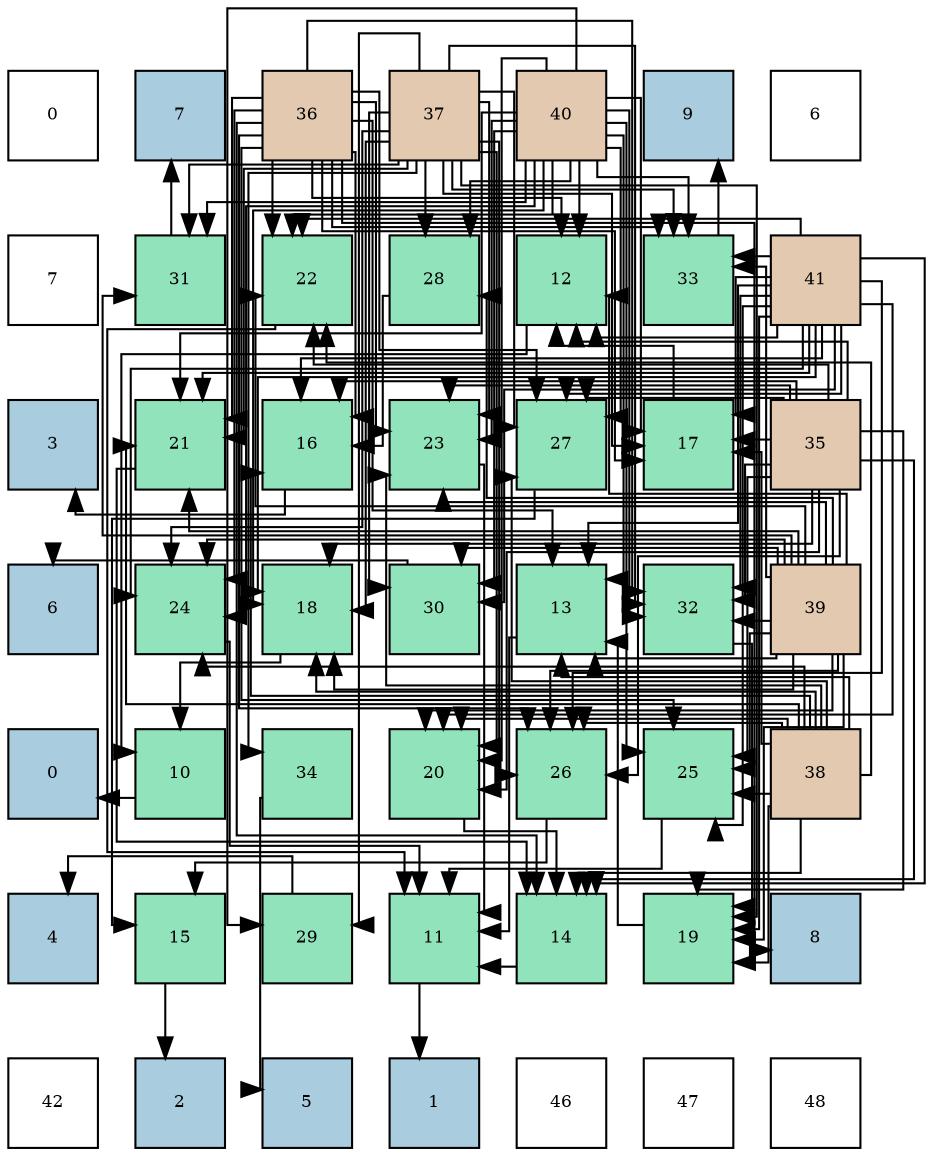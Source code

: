 digraph layout{
 rankdir=TB;
 splines=ortho;
 node [style=filled shape=square fixedsize=true width=0.6];
0[label="0", fontsize=8, fillcolor="#ffffff"];
1[label="7", fontsize=8, fillcolor="#a9ccde"];
2[label="36", fontsize=8, fillcolor="#e3c9af"];
3[label="37", fontsize=8, fillcolor="#e3c9af"];
4[label="40", fontsize=8, fillcolor="#e3c9af"];
5[label="9", fontsize=8, fillcolor="#a9ccde"];
6[label="6", fontsize=8, fillcolor="#ffffff"];
7[label="7", fontsize=8, fillcolor="#ffffff"];
8[label="31", fontsize=8, fillcolor="#91e3bb"];
9[label="22", fontsize=8, fillcolor="#91e3bb"];
10[label="28", fontsize=8, fillcolor="#91e3bb"];
11[label="12", fontsize=8, fillcolor="#91e3bb"];
12[label="33", fontsize=8, fillcolor="#91e3bb"];
13[label="41", fontsize=8, fillcolor="#e3c9af"];
14[label="3", fontsize=8, fillcolor="#a9ccde"];
15[label="21", fontsize=8, fillcolor="#91e3bb"];
16[label="16", fontsize=8, fillcolor="#91e3bb"];
17[label="23", fontsize=8, fillcolor="#91e3bb"];
18[label="27", fontsize=8, fillcolor="#91e3bb"];
19[label="17", fontsize=8, fillcolor="#91e3bb"];
20[label="35", fontsize=8, fillcolor="#e3c9af"];
21[label="6", fontsize=8, fillcolor="#a9ccde"];
22[label="24", fontsize=8, fillcolor="#91e3bb"];
23[label="18", fontsize=8, fillcolor="#91e3bb"];
24[label="30", fontsize=8, fillcolor="#91e3bb"];
25[label="13", fontsize=8, fillcolor="#91e3bb"];
26[label="32", fontsize=8, fillcolor="#91e3bb"];
27[label="39", fontsize=8, fillcolor="#e3c9af"];
28[label="0", fontsize=8, fillcolor="#a9ccde"];
29[label="10", fontsize=8, fillcolor="#91e3bb"];
30[label="34", fontsize=8, fillcolor="#91e3bb"];
31[label="20", fontsize=8, fillcolor="#91e3bb"];
32[label="26", fontsize=8, fillcolor="#91e3bb"];
33[label="25", fontsize=8, fillcolor="#91e3bb"];
34[label="38", fontsize=8, fillcolor="#e3c9af"];
35[label="4", fontsize=8, fillcolor="#a9ccde"];
36[label="15", fontsize=8, fillcolor="#91e3bb"];
37[label="29", fontsize=8, fillcolor="#91e3bb"];
38[label="11", fontsize=8, fillcolor="#91e3bb"];
39[label="14", fontsize=8, fillcolor="#91e3bb"];
40[label="19", fontsize=8, fillcolor="#91e3bb"];
41[label="8", fontsize=8, fillcolor="#a9ccde"];
42[label="42", fontsize=8, fillcolor="#ffffff"];
43[label="2", fontsize=8, fillcolor="#a9ccde"];
44[label="5", fontsize=8, fillcolor="#a9ccde"];
45[label="1", fontsize=8, fillcolor="#a9ccde"];
46[label="46", fontsize=8, fillcolor="#ffffff"];
47[label="47", fontsize=8, fillcolor="#ffffff"];
48[label="48", fontsize=8, fillcolor="#ffffff"];
edge [constraint=false, style=vis];29 -> 28;
38 -> 45;
11 -> 29;
25 -> 38;
39 -> 38;
36 -> 43;
16 -> 14;
19 -> 11;
23 -> 29;
40 -> 25;
31 -> 39;
15 -> 39;
9 -> 38;
17 -> 38;
22 -> 38;
33 -> 38;
32 -> 36;
18 -> 36;
10 -> 16;
37 -> 35;
24 -> 21;
8 -> 1;
26 -> 41;
12 -> 5;
30 -> 44;
20 -> 11;
20 -> 39;
20 -> 16;
20 -> 19;
20 -> 23;
20 -> 40;
20 -> 31;
20 -> 9;
20 -> 17;
20 -> 33;
20 -> 32;
20 -> 18;
20 -> 26;
2 -> 11;
2 -> 25;
2 -> 39;
2 -> 16;
2 -> 19;
2 -> 40;
2 -> 15;
2 -> 9;
2 -> 17;
2 -> 22;
2 -> 33;
2 -> 32;
2 -> 18;
2 -> 26;
2 -> 12;
3 -> 19;
3 -> 23;
3 -> 40;
3 -> 31;
3 -> 15;
3 -> 17;
3 -> 22;
3 -> 32;
3 -> 18;
3 -> 10;
3 -> 37;
3 -> 24;
3 -> 8;
3 -> 26;
3 -> 12;
3 -> 30;
34 -> 25;
34 -> 39;
34 -> 16;
34 -> 19;
34 -> 23;
34 -> 40;
34 -> 31;
34 -> 15;
34 -> 9;
34 -> 17;
34 -> 22;
34 -> 33;
34 -> 32;
34 -> 18;
27 -> 11;
27 -> 25;
27 -> 23;
27 -> 40;
27 -> 31;
27 -> 15;
27 -> 9;
27 -> 17;
27 -> 22;
27 -> 33;
27 -> 32;
27 -> 10;
27 -> 24;
27 -> 8;
27 -> 26;
27 -> 12;
4 -> 11;
4 -> 25;
4 -> 19;
4 -> 23;
4 -> 31;
4 -> 15;
4 -> 9;
4 -> 17;
4 -> 22;
4 -> 33;
4 -> 18;
4 -> 10;
4 -> 37;
4 -> 24;
4 -> 8;
4 -> 26;
4 -> 12;
13 -> 11;
13 -> 25;
13 -> 39;
13 -> 16;
13 -> 19;
13 -> 23;
13 -> 40;
13 -> 31;
13 -> 15;
13 -> 9;
13 -> 22;
13 -> 33;
13 -> 32;
13 -> 18;
13 -> 24;
13 -> 26;
13 -> 12;
edge [constraint=true, style=invis];
0 -> 7 -> 14 -> 21 -> 28 -> 35 -> 42;
1 -> 8 -> 15 -> 22 -> 29 -> 36 -> 43;
2 -> 9 -> 16 -> 23 -> 30 -> 37 -> 44;
3 -> 10 -> 17 -> 24 -> 31 -> 38 -> 45;
4 -> 11 -> 18 -> 25 -> 32 -> 39 -> 46;
5 -> 12 -> 19 -> 26 -> 33 -> 40 -> 47;
6 -> 13 -> 20 -> 27 -> 34 -> 41 -> 48;
rank = same {0 -> 1 -> 2 -> 3 -> 4 -> 5 -> 6};
rank = same {7 -> 8 -> 9 -> 10 -> 11 -> 12 -> 13};
rank = same {14 -> 15 -> 16 -> 17 -> 18 -> 19 -> 20};
rank = same {21 -> 22 -> 23 -> 24 -> 25 -> 26 -> 27};
rank = same {28 -> 29 -> 30 -> 31 -> 32 -> 33 -> 34};
rank = same {35 -> 36 -> 37 -> 38 -> 39 -> 40 -> 41};
rank = same {42 -> 43 -> 44 -> 45 -> 46 -> 47 -> 48};
}